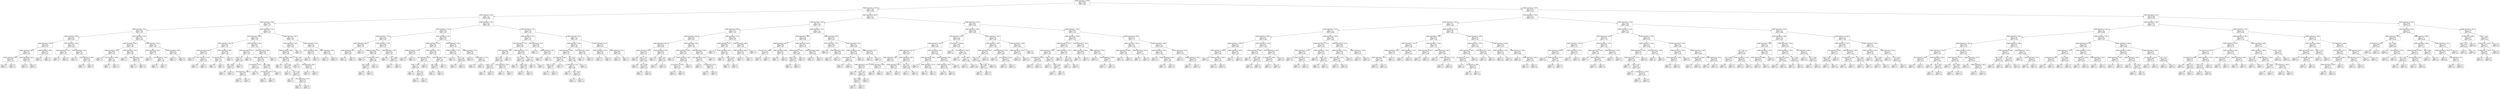 digraph Tree {
node [shape=box] ;
0 [label="NMHC_measured <= 1079.0\nmse = 50.662\nsamples = 2141\nvalue = 9.258"] ;
1 [label="NMHC_measured <= 832.5\nmse = 11.288\nsamples = 1631\nvalue = 6.044"] ;
0 -> 1 [labeldistance=2.5, labelangle=45, headlabel="True"] ;
2 [label="NMHC_measured <= 685.5\nmse = 2.78\nsamples = 921\nvalue = 3.488"] ;
1 -> 2 ;
3 [label="NMHC_measured <= 588.0\nmse = 0.832\nsamples = 479\nvalue = 2.117"] ;
2 -> 3 ;
4 [label="NMHC_measured <= 514.5\nmse = 0.281\nsamples = 204\nvalue = 1.249"] ;
3 -> 4 ;
5 [label="NMHC_measured <= 460.5\nmse = 0.067\nsamples = 82\nvalue = 0.697"] ;
4 -> 5 ;
6 [label="NMHC_measured <= 436.0\nmse = 0.025\nsamples = 32\nvalue = 0.451"] ;
5 -> 6 ;
7 [label="NMHC_measured <= 405.0\nmse = 0.01\nsamples = 15\nvalue = 0.304"] ;
6 -> 7 ;
8 [label="NMHC_measured <= 385.0\nmse = 0.002\nsamples = 5\nvalue = 0.162"] ;
7 -> 8 ;
9 [label="mse = -0.0\nsamples = 1\nvalue = 0.1"] ;
8 -> 9 ;
10 [label="mse = 0.0\nsamples = 4\nvalue = 0.2"] ;
8 -> 10 ;
11 [label="NMHC_measured <= 420.5\nmse = 0.002\nsamples = 10\nvalue = 0.36"] ;
7 -> 11 ;
12 [label="mse = 0.0\nsamples = 3\nvalue = 0.3"] ;
11 -> 12 ;
13 [label="mse = 0.0\nsamples = 7\nvalue = 0.4"] ;
11 -> 13 ;
14 [label="NMHC_measured <= 448.0\nmse = 0.001\nsamples = 17\nvalue = 0.584"] ;
6 -> 14 ;
15 [label="mse = 0.0\nsamples = 5\nvalue = 0.5"] ;
14 -> 15 ;
16 [label="mse = 0.0\nsamples = 12\nvalue = 0.6"] ;
14 -> 16 ;
17 [label="NMHC_measured <= 482.0\nmse = 0.018\nsamples = 50\nvalue = 0.883"] ;
5 -> 17 ;
18 [label="NMHC_measured <= 473.5\nmse = 0.002\nsamples = 16\nvalue = 0.731"] ;
17 -> 18 ;
19 [label="mse = 0.0\nsamples = 10\nvalue = 0.7"] ;
18 -> 19 ;
20 [label="mse = 0.0\nsamples = 6\nvalue = 0.8"] ;
18 -> 20 ;
21 [label="NMHC_measured <= 494.5\nmse = 0.006\nsamples = 34\nvalue = 0.973"] ;
17 -> 21 ;
22 [label="mse = 0.0\nsamples = 14\nvalue = 0.9"] ;
21 -> 22 ;
23 [label="NMHC_measured <= 504.5\nmse = 0.002\nsamples = 20\nvalue = 1.033"] ;
21 -> 23 ;
24 [label="mse = 0.0\nsamples = 12\nvalue = 1.0"] ;
23 -> 24 ;
25 [label="mse = -0.0\nsamples = 8\nvalue = 1.1"] ;
23 -> 25 ;
26 [label="NMHC_measured <= 556.0\nmse = 0.074\nsamples = 122\nvalue = 1.629"] ;
4 -> 26 ;
27 [label="NMHC_measured <= 532.5\nmse = 0.018\nsamples = 63\nvalue = 1.393"] ;
26 -> 27 ;
28 [label="NMHC_measured <= 523.0\nmse = 0.003\nsamples = 25\nvalue = 1.259"] ;
27 -> 28 ;
29 [label="mse = 0.0\nsamples = 10\nvalue = 1.2"] ;
28 -> 29 ;
30 [label="NOx_measured <= 1028.0\nmse = 0.0\nsamples = 15\nvalue = 1.304"] ;
28 -> 30 ;
31 [label="mse = 0.0\nsamples = 1\nvalue = 1.4"] ;
30 -> 31 ;
32 [label="mse = -0.0\nsamples = 14\nvalue = 1.3"] ;
30 -> 32 ;
33 [label="NMHC_measured <= 540.5\nmse = 0.006\nsamples = 38\nvalue = 1.493"] ;
27 -> 33 ;
34 [label="mse = 0.0\nsamples = 14\nvalue = 1.4"] ;
33 -> 34 ;
35 [label="NMHC_measured <= 550.0\nmse = 0.002\nsamples = 24\nvalue = 1.541"] ;
33 -> 35 ;
36 [label="mse = -0.0\nsamples = 14\nvalue = 1.5"] ;
35 -> 36 ;
37 [label="mse = -0.0\nsamples = 10\nvalue = 1.6"] ;
35 -> 37 ;
38 [label="NMHC_measured <= 572.5\nmse = 0.01\nsamples = 59\nvalue = 1.882"] ;
26 -> 38 ;
39 [label="NMHC_measured <= 564.0\nmse = 0.002\nsamples = 24\nvalue = 1.77"] ;
38 -> 39 ;
40 [label="mse = 0.0\nsamples = 6\nvalue = 1.7"] ;
39 -> 40 ;
41 [label="NO2_measured <= 1143.5\nmse = 0.0\nsamples = 18\nvalue = 1.796"] ;
39 -> 41 ;
42 [label="mse = 0.0\nsamples = 17\nvalue = 1.8"] ;
41 -> 42 ;
43 [label="mse = -0.0\nsamples = 1\nvalue = 1.7"] ;
41 -> 43 ;
44 [label="NMHC_measured <= 580.5\nmse = 0.002\nsamples = 35\nvalue = 1.953"] ;
38 -> 44 ;
45 [label="mse = 0.0\nsamples = 14\nvalue = 1.9"] ;
44 -> 45 ;
46 [label="mse = -0.0\nsamples = 21\nvalue = 2.0"] ;
44 -> 46 ;
47 [label="NMHC_measured <= 642.5\nmse = 0.171\nsamples = 275\nvalue = 2.822"] ;
3 -> 47 ;
48 [label="NMHC_measured <= 615.5\nmse = 0.053\nsamples = 143\nvalue = 2.478"] ;
47 -> 48 ;
49 [label="NMHC_measured <= 603.0\nmse = 0.014\nsamples = 62\nvalue = 2.251"] ;
48 -> 49 ;
50 [label="NMHC_measured <= 595.5\nmse = 0.003\nsamples = 30\nvalue = 2.149"] ;
49 -> 50 ;
51 [label="mse = -0.0\nsamples = 15\nvalue = 2.1"] ;
50 -> 51 ;
52 [label="NO2_measured <= 1152.5\nmse = 0.0\nsamples = 15\nvalue = 2.205"] ;
50 -> 52 ;
53 [label="mse = 0.0\nsamples = 14\nvalue = 2.2"] ;
52 -> 53 ;
54 [label="mse = 0.0\nsamples = 1\nvalue = 2.3"] ;
52 -> 54 ;
55 [label="NMHC_measured <= 609.5\nmse = 0.002\nsamples = 32\nvalue = 2.359"] ;
49 -> 55 ;
56 [label="O3_measured <= 911.0\nmse = 0.001\nsamples = 15\nvalue = 2.314"] ;
55 -> 56 ;
57 [label="mse = 0.0\nsamples = 14\nvalue = 2.3"] ;
56 -> 57 ;
58 [label="mse = 0.0\nsamples = 1\nvalue = 2.4"] ;
56 -> 58 ;
59 [label="mse = -0.0\nsamples = 17\nvalue = 2.4"] ;
55 -> 59 ;
60 [label="NMHC_measured <= 629.5\nmse = 0.014\nsamples = 81\nvalue = 2.65"] ;
48 -> 60 ;
61 [label="NMHC_measured <= 623.5\nmse = 0.002\nsamples = 42\nvalue = 2.541"] ;
60 -> 61 ;
62 [label="temp <= 2.4\nmse = 0.0\nsamples = 26\nvalue = 2.503"] ;
61 -> 62 ;
63 [label="RH <= 46.35\nmse = 0.003\nsamples = 2\nvalue = 2.55"] ;
62 -> 63 ;
64 [label="mse = 0.0\nsamples = 1\nvalue = 2.5"] ;
63 -> 64 ;
65 [label="mse = 0.0\nsamples = 1\nvalue = 2.6"] ;
63 -> 65 ;
66 [label="mse = 0.0\nsamples = 24\nvalue = 2.5"] ;
62 -> 66 ;
67 [label="mse = 0.0\nsamples = 16\nvalue = 2.6"] ;
61 -> 67 ;
68 [label="NMHC_measured <= 636.5\nmse = 0.003\nsamples = 39\nvalue = 2.753"] ;
60 -> 68 ;
69 [label="NMHC_measured <= 635.5\nmse = 0.001\nsamples = 22\nvalue = 2.703"] ;
68 -> 69 ;
70 [label="CO_measured <= 813.0\nmse = 0.0\nsamples = 18\nvalue = 2.696"] ;
69 -> 70 ;
71 [label="NOx_measured <= 1338.5\nmse = 0.002\nsamples = 2\nvalue = 2.65"] ;
70 -> 71 ;
72 [label="mse = 0.0\nsamples = 1\nvalue = 2.6"] ;
71 -> 72 ;
73 [label="mse = -0.0\nsamples = 1\nvalue = 2.7"] ;
71 -> 73 ;
74 [label="mse = 0.0\nsamples = 16\nvalue = 2.7"] ;
70 -> 74 ;
75 [label="RH <= 60.9\nmse = 0.002\nsamples = 4\nvalue = 2.74"] ;
69 -> 75 ;
76 [label="CO_measured <= 817.5\nmse = 0.002\nsamples = 3\nvalue = 2.725"] ;
75 -> 76 ;
77 [label="mse = 0.0\nsamples = 1\nvalue = 2.8"] ;
76 -> 77 ;
78 [label="mse = -0.0\nsamples = 2\nvalue = 2.7"] ;
76 -> 78 ;
79 [label="mse = -0.0\nsamples = 1\nvalue = 2.8"] ;
75 -> 79 ;
80 [label="mse = 0.0\nsamples = 17\nvalue = 2.8"] ;
68 -> 80 ;
81 [label="NMHC_measured <= 661.5\nmse = 0.04\nsamples = 132\nvalue = 3.183"] ;
47 -> 81 ;
82 [label="NMHC_measured <= 655.5\nmse = 0.007\nsamples = 64\nvalue = 3.003"] ;
81 -> 82 ;
83 [label="NMHC_measured <= 649.5\nmse = 0.003\nsamples = 40\nvalue = 2.953"] ;
82 -> 83 ;
84 [label="NMHC_measured <= 648.5\nmse = 0.001\nsamples = 24\nvalue = 2.914"] ;
83 -> 84 ;
85 [label="mse = -0.0\nsamples = 17\nvalue = 2.9"] ;
84 -> 85 ;
86 [label="AH <= 0.38\nmse = 0.002\nsamples = 7\nvalue = 2.95"] ;
84 -> 86 ;
87 [label="mse = 0.0\nsamples = 2\nvalue = 2.9"] ;
86 -> 87 ;
88 [label="AH <= 0.49\nmse = 0.002\nsamples = 5\nvalue = 2.971"] ;
86 -> 88 ;
89 [label="mse = 0.0\nsamples = 2\nvalue = 3.0"] ;
88 -> 89 ;
90 [label="NO2_measured <= 1151.0\nmse = 0.002\nsamples = 3\nvalue = 2.933"] ;
88 -> 90 ;
91 [label="mse = -0.0\nsamples = 2\nvalue = 2.9"] ;
90 -> 91 ;
92 [label="mse = 0.0\nsamples = 1\nvalue = 3.0"] ;
90 -> 92 ;
93 [label="RH <= 63.8\nmse = 0.0\nsamples = 16\nvalue = 3.003"] ;
83 -> 93 ;
94 [label="mse = 0.0\nsamples = 11\nvalue = 3.0"] ;
93 -> 94 ;
95 [label="NOx_measured <= 998.5\nmse = 0.002\nsamples = 5\nvalue = 3.02"] ;
93 -> 95 ;
96 [label="mse = 0.0\nsamples = 4\nvalue = 3.0"] ;
95 -> 96 ;
97 [label="mse = 0.0\nsamples = 1\nvalue = 3.1"] ;
95 -> 97 ;
98 [label="mse = 0.0\nsamples = 24\nvalue = 3.1"] ;
82 -> 98 ;
99 [label="NMHC_measured <= 673.5\nmse = 0.01\nsamples = 68\nvalue = 3.36"] ;
81 -> 99 ;
100 [label="NMHC_measured <= 667.5\nmse = 0.002\nsamples = 31\nvalue = 3.275"] ;
99 -> 100 ;
101 [label="mse = 0.0\nsamples = 8\nvalue = 3.2"] ;
100 -> 101 ;
102 [label="mse = -0.0\nsamples = 23\nvalue = 3.3"] ;
100 -> 102 ;
103 [label="NMHC_measured <= 679.5\nmse = 0.002\nsamples = 37\nvalue = 3.448"] ;
99 -> 103 ;
104 [label="mse = 0.0\nsamples = 19\nvalue = 3.4"] ;
103 -> 104 ;
105 [label="mse = 0.0\nsamples = 18\nvalue = 3.5"] ;
103 -> 105 ;
106 [label="NMHC_measured <= 760.5\nmse = 0.714\nsamples = 442\nvalue = 4.951"] ;
2 -> 106 ;
107 [label="NMHC_measured <= 719.5\nmse = 0.153\nsamples = 220\nvalue = 4.197"] ;
106 -> 107 ;
108 [label="NMHC_measured <= 702.5\nmse = 0.031\nsamples = 106\nvalue = 3.833"] ;
107 -> 108 ;
109 [label="NMHC_measured <= 696.5\nmse = 0.008\nsamples = 58\nvalue = 3.702"] ;
108 -> 109 ;
110 [label="NMHC_measured <= 691.5\nmse = 0.002\nsamples = 34\nvalue = 3.636"] ;
109 -> 110 ;
111 [label="mse = 0.0\nsamples = 22\nvalue = 3.6"] ;
110 -> 111 ;
112 [label="mse = 0.0\nsamples = 12\nvalue = 3.7"] ;
110 -> 112 ;
113 [label="mse = -0.0\nsamples = 24\nvalue = 3.8"] ;
109 -> 113 ;
114 [label="NMHC_measured <= 713.5\nmse = 0.008\nsamples = 48\nvalue = 4.01"] ;
108 -> 114 ;
115 [label="NMHC_measured <= 707.5\nmse = 0.003\nsamples = 30\nvalue = 3.95"] ;
114 -> 115 ;
116 [label="mse = 0.0\nsamples = 14\nvalue = 3.9"] ;
115 -> 116 ;
117 [label="CO_measured <= 883.0\nmse = 0.0\nsamples = 16\nvalue = 3.995"] ;
115 -> 117 ;
118 [label="RH <= 45.05\nmse = 0.002\nsamples = 2\nvalue = 3.95"] ;
117 -> 118 ;
119 [label="mse = 0.0\nsamples = 1\nvalue = 4.0"] ;
118 -> 119 ;
120 [label="mse = -0.0\nsamples = 1\nvalue = 3.9"] ;
118 -> 120 ;
121 [label="mse = 0.0\nsamples = 14\nvalue = 4.0"] ;
117 -> 121 ;
122 [label="NMHC_measured <= 718.5\nmse = 0.001\nsamples = 18\nvalue = 4.108"] ;
114 -> 122 ;
123 [label="mse = 0.0\nsamples = 16\nvalue = 4.1"] ;
122 -> 123 ;
124 [label="AH <= 0.808\nmse = 0.002\nsamples = 2\nvalue = 4.167"] ;
122 -> 124 ;
125 [label="mse = 0.0\nsamples = 1\nvalue = 4.1"] ;
124 -> 125 ;
126 [label="mse = 0.0\nsamples = 1\nvalue = 4.2"] ;
124 -> 126 ;
127 [label="NMHC_measured <= 740.5\nmse = 0.046\nsamples = 114\nvalue = 4.511"] ;
107 -> 127 ;
128 [label="NMHC_measured <= 729.5\nmse = 0.011\nsamples = 67\nvalue = 4.371"] ;
127 -> 128 ;
129 [label="NMHC_measured <= 724.5\nmse = 0.002\nsamples = 31\nvalue = 4.26"] ;
128 -> 129 ;
130 [label="mse = -0.0\nsamples = 13\nvalue = 4.2"] ;
129 -> 130 ;
131 [label="mse = 0.0\nsamples = 18\nvalue = 4.3"] ;
129 -> 131 ;
132 [label="NMHC_measured <= 734.5\nmse = 0.003\nsamples = 36\nvalue = 4.441"] ;
128 -> 132 ;
133 [label="NOx_measured <= 963.5\nmse = 0.001\nsamples = 17\nvalue = 4.392"] ;
132 -> 133 ;
134 [label="temp <= 14.95\nmse = 0.0\nsamples = 16\nvalue = 4.397"] ;
133 -> 134 ;
135 [label="mse = 0.0\nsamples = 14\nvalue = 4.4"] ;
134 -> 135 ;
136 [label="AH <= 0.74\nmse = 0.002\nsamples = 2\nvalue = 4.367"] ;
134 -> 136 ;
137 [label="mse = 0.0\nsamples = 1\nvalue = 4.4"] ;
136 -> 137 ;
138 [label="mse = -0.0\nsamples = 1\nvalue = 4.3"] ;
136 -> 138 ;
139 [label="mse = 0.0\nsamples = 1\nvalue = 4.3"] ;
133 -> 139 ;
140 [label="NMHC_measured <= 735.5\nmse = 0.0\nsamples = 19\nvalue = 4.497"] ;
132 -> 140 ;
141 [label="RH <= 48.8\nmse = 0.002\nsamples = 2\nvalue = 4.45"] ;
140 -> 141 ;
142 [label="mse = 0.0\nsamples = 1\nvalue = 4.5"] ;
141 -> 142 ;
143 [label="mse = -0.0\nsamples = 1\nvalue = 4.4"] ;
141 -> 143 ;
144 [label="mse = 0.0\nsamples = 17\nvalue = 4.5"] ;
140 -> 144 ;
145 [label="NMHC_measured <= 750.5\nmse = 0.015\nsamples = 47\nvalue = 4.748"] ;
127 -> 145 ;
146 [label="NMHC_measured <= 745.5\nmse = 0.002\nsamples = 22\nvalue = 4.637"] ;
145 -> 146 ;
147 [label="mse = -0.0\nsamples = 13\nvalue = 4.6"] ;
146 -> 147 ;
148 [label="AH <= 1.04\nmse = 0.001\nsamples = 9\nvalue = 4.693"] ;
146 -> 148 ;
149 [label="mse = 0.0\nsamples = 8\nvalue = 4.7"] ;
148 -> 149 ;
150 [label="mse = -0.0\nsamples = 1\nvalue = 4.6"] ;
148 -> 150 ;
151 [label="NMHC_measured <= 755.5\nmse = 0.002\nsamples = 25\nvalue = 4.862"] ;
145 -> 151 ;
152 [label="mse = -0.0\nsamples = 8\nvalue = 4.8"] ;
151 -> 152 ;
153 [label="O3_measured <= 1178.0\nmse = 0.0\nsamples = 17\nvalue = 4.895"] ;
151 -> 153 ;
154 [label="mse = -0.0\nsamples = 16\nvalue = 4.9"] ;
153 -> 154 ;
155 [label="mse = 0.0\nsamples = 1\nvalue = 4.8"] ;
153 -> 155 ;
156 [label="NMHC_measured <= 795.5\nmse = 0.178\nsamples = 222\nvalue = 5.678"] ;
106 -> 156 ;
157 [label="NMHC_measured <= 781.5\nmse = 0.037\nsamples = 113\nvalue = 5.297"] ;
156 -> 157 ;
158 [label="NMHC_measured <= 770.5\nmse = 0.014\nsamples = 68\nvalue = 5.169"] ;
157 -> 158 ;
159 [label="NMHC_measured <= 766.5\nmse = 0.004\nsamples = 25\nvalue = 5.03"] ;
158 -> 159 ;
160 [label="RH <= 29.5\nmse = 0.002\nsamples = 15\nvalue = 4.996"] ;
159 -> 160 ;
161 [label="temp <= 13.7\nmse = 0.002\nsamples = 3\nvalue = 4.925"] ;
160 -> 161 ;
162 [label="mse = -0.0\nsamples = 2\nvalue = 4.9"] ;
161 -> 162 ;
163 [label="mse = 0.0\nsamples = 1\nvalue = 5.0"] ;
161 -> 163 ;
164 [label="NO2_measured <= 1230.0\nmse = 0.001\nsamples = 12\nvalue = 5.01"] ;
160 -> 164 ;
165 [label="mse = 0.0\nsamples = 11\nvalue = 5.0"] ;
164 -> 165 ;
166 [label="mse = -0.0\nsamples = 1\nvalue = 5.1"] ;
164 -> 166 ;
167 [label="mse = 0.0\nsamples = 10\nvalue = 5.1"] ;
159 -> 167 ;
168 [label="NMHC_measured <= 775.5\nmse = 0.004\nsamples = 43\nvalue = 5.244"] ;
158 -> 168 ;
169 [label="RH <= 63.35\nmse = 0.001\nsamples = 21\nvalue = 5.188"] ;
168 -> 169 ;
170 [label="mse = -0.0\nsamples = 15\nvalue = 5.2"] ;
169 -> 170 ;
171 [label="temp <= 9.6\nmse = 0.002\nsamples = 6\nvalue = 5.16"] ;
169 -> 171 ;
172 [label="mse = 0.0\nsamples = 2\nvalue = 5.1"] ;
171 -> 172 ;
173 [label="mse = 0.0\nsamples = 4\nvalue = 5.2"] ;
171 -> 173 ;
174 [label="RH <= 71.05\nmse = 0.0\nsamples = 22\nvalue = 5.297"] ;
168 -> 174 ;
175 [label="mse = -0.0\nsamples = 21\nvalue = 5.3"] ;
174 -> 175 ;
176 [label="mse = -0.0\nsamples = 1\nvalue = 5.2"] ;
174 -> 176 ;
177 [label="NMHC_measured <= 785.5\nmse = 0.006\nsamples = 45\nvalue = 5.497"] ;
157 -> 177 ;
178 [label="mse = 0.0\nsamples = 15\nvalue = 5.4"] ;
177 -> 178 ;
179 [label="NMHC_measured <= 790.5\nmse = 0.002\nsamples = 30\nvalue = 5.544"] ;
177 -> 179 ;
180 [label="mse = -0.0\nsamples = 17\nvalue = 5.5"] ;
179 -> 180 ;
181 [label="mse = 0.0\nsamples = 13\nvalue = 5.6"] ;
179 -> 181 ;
182 [label="NMHC_measured <= 813.5\nmse = 0.05\nsamples = 109\nvalue = 6.03"] ;
156 -> 182 ;
183 [label="NMHC_measured <= 805.5\nmse = 0.011\nsamples = 56\nvalue = 5.848"] ;
182 -> 183 ;
184 [label="NMHC_measured <= 800.5\nmse = 0.003\nsamples = 31\nvalue = 5.757"] ;
183 -> 184 ;
185 [label="NOx_measured <= 688.5\nmse = 0.001\nsamples = 15\nvalue = 5.708"] ;
184 -> 185 ;
186 [label="temp <= 14.35\nmse = 0.002\nsamples = 2\nvalue = 5.75"] ;
185 -> 186 ;
187 [label="mse = 0.0\nsamples = 1\nvalue = 5.8"] ;
186 -> 187 ;
188 [label="mse = -0.0\nsamples = 1\nvalue = 5.7"] ;
186 -> 188 ;
189 [label="mse = 0.0\nsamples = 13\nvalue = 5.7"] ;
185 -> 189 ;
190 [label="RH <= 70.9\nmse = 0.001\nsamples = 16\nvalue = 5.808"] ;
184 -> 190 ;
191 [label="CO_measured <= 1123.0\nmse = 0.0\nsamples = 15\nvalue = 5.804"] ;
190 -> 191 ;
192 [label="mse = 0.0\nsamples = 13\nvalue = 5.8"] ;
191 -> 192 ;
193 [label="RH <= 61.45\nmse = 0.002\nsamples = 2\nvalue = 5.85"] ;
191 -> 193 ;
194 [label="mse = 0.0\nsamples = 1\nvalue = 5.9"] ;
193 -> 194 ;
195 [label="mse = 0.0\nsamples = 1\nvalue = 5.8"] ;
193 -> 195 ;
196 [label="mse = -0.0\nsamples = 1\nvalue = 5.9"] ;
190 -> 196 ;
197 [label="NMHC_measured <= 809.5\nmse = 0.002\nsamples = 25\nvalue = 5.943"] ;
183 -> 197 ;
198 [label="mse = -0.0\nsamples = 12\nvalue = 5.9"] ;
197 -> 198 ;
199 [label="mse = -0.0\nsamples = 13\nvalue = 6.0"] ;
197 -> 199 ;
200 [label="NMHC_measured <= 823.5\nmse = 0.012\nsamples = 53\nvalue = 6.242"] ;
182 -> 200 ;
201 [label="NMHC_measured <= 818.5\nmse = 0.002\nsamples = 31\nvalue = 6.161"] ;
200 -> 201 ;
202 [label="mse = 0.0\nsamples = 14\nvalue = 6.1"] ;
201 -> 202 ;
203 [label="mse = 0.0\nsamples = 17\nvalue = 6.2"] ;
201 -> 203 ;
204 [label="NMHC_measured <= 827.0\nmse = 0.002\nsamples = 22\nvalue = 6.36"] ;
200 -> 204 ;
205 [label="mse = 0.0\nsamples = 9\nvalue = 6.3"] ;
204 -> 205 ;
206 [label="mse = -0.0\nsamples = 13\nvalue = 6.4"] ;
204 -> 206 ;
207 [label="NMHC_measured <= 939.077\nmse = 2.667\nsamples = 710\nvalue = 9.392"] ;
1 -> 207 ;
208 [label="NMHC_measured <= 888.5\nmse = 0.51\nsamples = 289\nvalue = 7.705"] ;
207 -> 208 ;
209 [label="NMHC_measured <= 863.5\nmse = 0.143\nsamples = 151\nvalue = 7.118"] ;
208 -> 209 ;
210 [label="NMHC_measured <= 850.5\nmse = 0.042\nsamples = 82\nvalue = 6.815"] ;
209 -> 210 ;
211 [label="NMHC_measured <= 841.5\nmse = 0.013\nsamples = 43\nvalue = 6.658"] ;
210 -> 211 ;
212 [label="NMHC_measured <= 836.5\nmse = 0.002\nsamples = 20\nvalue = 6.55"] ;
211 -> 212 ;
213 [label="mse = 0.0\nsamples = 9\nvalue = 6.5"] ;
212 -> 213 ;
214 [label="temp <= 11.6\nmse = 0.001\nsamples = 11\nvalue = 6.594"] ;
212 -> 214 ;
215 [label="mse = -0.0\nsamples = 7\nvalue = 6.6"] ;
214 -> 215 ;
216 [label="AH <= 0.749\nmse = 0.002\nsamples = 4\nvalue = 6.575"] ;
214 -> 216 ;
217 [label="mse = 0.0\nsamples = 1\nvalue = 6.5"] ;
216 -> 217 ;
218 [label="mse = 0.0\nsamples = 3\nvalue = 6.6"] ;
216 -> 218 ;
219 [label="NMHC_measured <= 845.5\nmse = 0.002\nsamples = 23\nvalue = 6.757"] ;
211 -> 219 ;
220 [label="mse = -0.0\nsamples = 10\nvalue = 6.7"] ;
219 -> 220 ;
221 [label="temp <= 3.0\nmse = 0.001\nsamples = 13\nvalue = 6.791"] ;
219 -> 221 ;
222 [label="mse = 0.0\nsamples = 1\nvalue = 6.7"] ;
221 -> 222 ;
223 [label="mse = 0.0\nsamples = 12\nvalue = 6.8"] ;
221 -> 223 ;
224 [label="NMHC_measured <= 858.0\nmse = 0.007\nsamples = 39\nvalue = 7.018"] ;
210 -> 224 ;
225 [label="NMHC_measured <= 854.5\nmse = 0.002\nsamples = 21\nvalue = 6.944"] ;
224 -> 225 ;
226 [label="mse = -0.0\nsamples = 11\nvalue = 6.9"] ;
225 -> 226 ;
227 [label="NMHC_measured <= 855.5\nmse = 0.001\nsamples = 10\nvalue = 6.986"] ;
225 -> 227 ;
228 [label="O3_measured <= 1050.0\nmse = 0.002\nsamples = 4\nvalue = 6.967"] ;
227 -> 228 ;
229 [label="mse = 0.0\nsamples = 2\nvalue = 6.9"] ;
228 -> 229 ;
230 [label="mse = 0.0\nsamples = 2\nvalue = 7.0"] ;
228 -> 230 ;
231 [label="mse = 0.0\nsamples = 6\nvalue = 7.0"] ;
227 -> 231 ;
232 [label="NMHC_measured <= 859.5\nmse = 0.001\nsamples = 18\nvalue = 7.089"] ;
224 -> 232 ;
233 [label="NO2_measured <= 1182.0\nmse = 0.002\nsamples = 5\nvalue = 7.057"] ;
232 -> 233 ;
234 [label="mse = 0.0\nsamples = 2\nvalue = 7.0"] ;
233 -> 234 ;
235 [label="O3_measured <= 947.5\nmse = 0.002\nsamples = 3\nvalue = 7.08"] ;
233 -> 235 ;
236 [label="mse = 0.0\nsamples = 2\nvalue = 7.1"] ;
235 -> 236 ;
237 [label="mse = 0.0\nsamples = 1\nvalue = 7.0"] ;
235 -> 237 ;
238 [label="mse = 0.0\nsamples = 13\nvalue = 7.1"] ;
232 -> 238 ;
239 [label="NMHC_measured <= 875.5\nmse = 0.031\nsamples = 69\nvalue = 7.465"] ;
209 -> 239 ;
240 [label="NMHC_measured <= 867.5\nmse = 0.006\nsamples = 34\nvalue = 7.281"] ;
239 -> 240 ;
241 [label="mse = 0.0\nsamples = 13\nvalue = 7.2"] ;
240 -> 241 ;
242 [label="NMHC_measured <= 871.5\nmse = 0.002\nsamples = 21\nvalue = 7.336"] ;
240 -> 242 ;
243 [label="mse = -0.0\nsamples = 12\nvalue = 7.3"] ;
242 -> 243 ;
244 [label="temp <= 15.25\nmse = 0.001\nsamples = 9\nvalue = 7.383"] ;
242 -> 244 ;
245 [label="mse = -0.0\nsamples = 8\nvalue = 7.4"] ;
244 -> 245 ;
246 [label="mse = 0.0\nsamples = 1\nvalue = 7.3"] ;
244 -> 246 ;
247 [label="NMHC_measured <= 884.5\nmse = 0.006\nsamples = 35\nvalue = 7.603"] ;
239 -> 247 ;
248 [label="NMHC_measured <= 880.5\nmse = 0.002\nsamples = 23\nvalue = 7.558"] ;
247 -> 248 ;
249 [label="mse = 0.0\nsamples = 10\nvalue = 7.5"] ;
248 -> 249 ;
250 [label="mse = 0.0\nsamples = 13\nvalue = 7.6"] ;
248 -> 250 ;
251 [label="mse = 0.0\nsamples = 12\nvalue = 7.7"] ;
247 -> 251 ;
252 [label="NMHC_measured <= 913.5\nmse = 0.11\nsamples = 138\nvalue = 8.358"] ;
208 -> 252 ;
253 [label="NMHC_measured <= 900.5\nmse = 0.025\nsamples = 66\nvalue = 8.062"] ;
252 -> 253 ;
254 [label="NMHC_measured <= 892.5\nmse = 0.006\nsamples = 26\nvalue = 7.892"] ;
253 -> 254 ;
255 [label="O3_measured <= 1308.5\nmse = 0.001\nsamples = 9\nvalue = 7.791"] ;
254 -> 255 ;
256 [label="mse = 0.0\nsamples = 8\nvalue = 7.8"] ;
255 -> 256 ;
257 [label="mse = 0.0\nsamples = 1\nvalue = 7.7"] ;
255 -> 257 ;
258 [label="NMHC_measured <= 898.0\nmse = 0.002\nsamples = 17\nvalue = 7.931"] ;
254 -> 258 ;
259 [label="mse = 0.0\nsamples = 13\nvalue = 7.9"] ;
258 -> 259 ;
260 [label="mse = 0.0\nsamples = 4\nvalue = 8.0"] ;
258 -> 260 ;
261 [label="NMHC_measured <= 905.5\nmse = 0.007\nsamples = 40\nvalue = 8.175"] ;
253 -> 261 ;
262 [label="NMHC_measured <= 901.5\nmse = 0.0\nsamples = 19\nvalue = 8.096"] ;
261 -> 262 ;
263 [label="temp <= 8.3\nmse = 0.002\nsamples = 3\nvalue = 8.08"] ;
262 -> 263 ;
264 [label="mse = 0.0\nsamples = 1\nvalue = 8.0"] ;
263 -> 264 ;
265 [label="mse = 0.0\nsamples = 2\nvalue = 8.1"] ;
263 -> 265 ;
266 [label="mse = 0.0\nsamples = 16\nvalue = 8.1"] ;
262 -> 266 ;
267 [label="NMHC_measured <= 909.5\nmse = 0.002\nsamples = 21\nvalue = 8.239"] ;
261 -> 267 ;
268 [label="mse = 0.0\nsamples = 12\nvalue = 8.2"] ;
267 -> 268 ;
269 [label="mse = 0.0\nsamples = 9\nvalue = 8.3"] ;
267 -> 269 ;
270 [label="NMHC_measured <= 925.5\nmse = 0.036\nsamples = 72\nvalue = 8.623"] ;
252 -> 270 ;
271 [label="NMHC_measured <= 917.5\nmse = 0.008\nsamples = 38\nvalue = 8.477"] ;
270 -> 271 ;
272 [label="mse = -0.0\nsamples = 18\nvalue = 8.4"] ;
271 -> 272 ;
273 [label="NMHC_measured <= 921.5\nmse = 0.002\nsamples = 20\nvalue = 8.56"] ;
271 -> 273 ;
274 [label="mse = 0.0\nsamples = 8\nvalue = 8.5"] ;
273 -> 274 ;
275 [label="mse = 0.0\nsamples = 12\nvalue = 8.6"] ;
273 -> 275 ;
276 [label="NMHC_measured <= 933.5\nmse = 0.012\nsamples = 34\nvalue = 8.804"] ;
270 -> 276 ;
277 [label="NMHC_measured <= 929.5\nmse = 0.003\nsamples = 22\nvalue = 8.733"] ;
276 -> 277 ;
278 [label="CO_measured <= 1250.5\nmse = 0.0\nsamples = 12\nvalue = 8.695"] ;
277 -> 278 ;
279 [label="mse = -0.0\nsamples = 11\nvalue = 8.7"] ;
278 -> 279 ;
280 [label="mse = 0.0\nsamples = 1\nvalue = 8.6"] ;
278 -> 280 ;
281 [label="mse = -0.0\nsamples = 10\nvalue = 8.8"] ;
277 -> 281 ;
282 [label="NMHC_measured <= 937.0\nmse = 0.002\nsamples = 12\nvalue = 8.941"] ;
276 -> 282 ;
283 [label="mse = -0.0\nsamples = 7\nvalue = 8.9"] ;
282 -> 283 ;
284 [label="mse = 0.0\nsamples = 5\nvalue = 9.0"] ;
282 -> 284 ;
285 [label="NMHC_measured <= 1012.5\nmse = 0.893\nsamples = 421\nvalue = 10.535"] ;
207 -> 285 ;
286 [label="NMHC_measured <= 986.5\nmse = 0.183\nsamples = 299\nvalue = 10.024"] ;
285 -> 286 ;
287 [label="NO2_measured <= 1416.5\nmse = 0.115\nsamples = 244\nvalue = 9.878"] ;
286 -> 287 ;
288 [label="NMHC_measured <= 964.5\nmse = 0.137\nsamples = 101\nvalue = 9.604"] ;
287 -> 288 ;
289 [label="NMHC_measured <= 952.5\nmse = 0.04\nsamples = 54\nvalue = 9.323"] ;
288 -> 289 ;
290 [label="NMHC_measured <= 945.5\nmse = 0.01\nsamples = 28\nvalue = 9.158"] ;
289 -> 290 ;
291 [label="NMHC_measured <= 941.5\nmse = 0.003\nsamples = 14\nvalue = 9.07"] ;
290 -> 291 ;
292 [label="mse = 0.0\nsamples = 5\nvalue = 9.0"] ;
291 -> 292 ;
293 [label="temp <= 5.9\nmse = 0.001\nsamples = 9\nvalue = 9.107"] ;
291 -> 293 ;
294 [label="AH <= 0.546\nmse = 0.003\nsamples = 2\nvalue = 9.15"] ;
293 -> 294 ;
295 [label="mse = 0.0\nsamples = 1\nvalue = 9.2"] ;
294 -> 295 ;
296 [label="mse = 0.0\nsamples = 1\nvalue = 9.1"] ;
294 -> 296 ;
297 [label="mse = -0.0\nsamples = 7\nvalue = 9.1"] ;
293 -> 297 ;
298 [label="NMHC_measured <= 949.5\nmse = 0.002\nsamples = 14\nvalue = 9.24"] ;
290 -> 298 ;
299 [label="mse = 0.0\nsamples = 9\nvalue = 9.2"] ;
298 -> 299 ;
300 [label="mse = -0.0\nsamples = 5\nvalue = 9.3"] ;
298 -> 300 ;
301 [label="NMHC_measured <= 960.5\nmse = 0.007\nsamples = 26\nvalue = 9.512"] ;
289 -> 301 ;
302 [label="NMHC_measured <= 957.0\nmse = 0.003\nsamples = 14\nvalue = 9.45"] ;
301 -> 302 ;
303 [label="mse = 0.0\nsamples = 7\nvalue = 9.4"] ;
302 -> 303 ;
304 [label="mse = 0.0\nsamples = 7\nvalue = 9.5"] ;
302 -> 304 ;
305 [label="RH <= 15.1\nmse = 0.001\nsamples = 12\nvalue = 9.594"] ;
301 -> 305 ;
306 [label="mse = 0.0\nsamples = 1\nvalue = 9.5"] ;
305 -> 306 ;
307 [label="mse = 0.0\nsamples = 11\nvalue = 9.6"] ;
305 -> 307 ;
308 [label="NMHC_measured <= 975.5\nmse = 0.034\nsamples = 47\nvalue = 9.961"] ;
288 -> 308 ;
309 [label="NMHC_measured <= 968.5\nmse = 0.006\nsamples = 22\nvalue = 9.774"] ;
308 -> 309 ;
310 [label="mse = 0.0\nsamples = 10\nvalue = 9.7"] ;
309 -> 310 ;
311 [label="NMHC_measured <= 971.5\nmse = 0.002\nsamples = 12\nvalue = 9.844"] ;
309 -> 311 ;
312 [label="mse = -0.0\nsamples = 5\nvalue = 9.8"] ;
311 -> 312 ;
313 [label="mse = -0.0\nsamples = 7\nvalue = 9.9"] ;
311 -> 313 ;
314 [label="NMHC_measured <= 983.5\nmse = 0.007\nsamples = 25\nvalue = 10.105"] ;
308 -> 314 ;
315 [label="NMHC_measured <= 979.5\nmse = 0.002\nsamples = 17\nvalue = 10.048"] ;
314 -> 315 ;
316 [label="mse = 0.0\nsamples = 8\nvalue = 10.0"] ;
315 -> 316 ;
317 [label="mse = 0.0\nsamples = 9\nvalue = 10.1"] ;
315 -> 317 ;
318 [label="mse = 0.0\nsamples = 8\nvalue = 10.2"] ;
314 -> 318 ;
319 [label="O3_measured <= 1000.953\nmse = 0.002\nsamples = 143\nvalue = 10.08"] ;
287 -> 319 ;
320 [label="mse = 0.0\nsamples = 1\nvalue = 9.4"] ;
319 -> 320 ;
321 [label="NO2_measured <= 1432.0\nmse = 0.0\nsamples = 142\nvalue = 10.083"] ;
319 -> 321 ;
322 [label="mse = 0.0\nsamples = 1\nvalue = 10.0"] ;
321 -> 322 ;
323 [label="temp <= 18.023\nmse = 0.0\nsamples = 141\nvalue = 10.083"] ;
321 -> 323 ;
324 [label="mse = 0.0\nsamples = 2\nvalue = 10.1"] ;
323 -> 324 ;
325 [label="mse = 0.0\nsamples = 139\nvalue = 10.083"] ;
323 -> 325 ;
326 [label="NMHC_measured <= 1002.5\nmse = 0.045\nsamples = 55\nvalue = 10.591"] ;
286 -> 326 ;
327 [label="NMHC_measured <= 994.5\nmse = 0.014\nsamples = 33\nvalue = 10.449"] ;
326 -> 327 ;
328 [label="NMHC_measured <= 991.0\nmse = 0.003\nsamples = 17\nvalue = 10.323"] ;
327 -> 328 ;
329 [label="temp <= 9.75\nmse = 0.0\nsamples = 12\nvalue = 10.295"] ;
328 -> 329 ;
330 [label="RH <= 38.9\nmse = 0.002\nsamples = 2\nvalue = 10.25"] ;
329 -> 330 ;
331 [label="mse = 0.0\nsamples = 1\nvalue = 10.3"] ;
330 -> 331 ;
332 [label="mse = -0.0\nsamples = 1\nvalue = 10.2"] ;
330 -> 332 ;
333 [label="mse = 0.0\nsamples = 10\nvalue = 10.3"] ;
329 -> 333 ;
334 [label="mse = -0.0\nsamples = 5\nvalue = 10.4"] ;
328 -> 334 ;
335 [label="NMHC_measured <= 997.5\nmse = 0.002\nsamples = 16\nvalue = 10.543"] ;
327 -> 335 ;
336 [label="mse = 0.0\nsamples = 8\nvalue = 10.5"] ;
335 -> 336 ;
337 [label="O3_measured <= 1530.0\nmse = 0.001\nsamples = 8\nvalue = 10.594"] ;
335 -> 337 ;
338 [label="mse = 0.0\nsamples = 7\nvalue = 10.6"] ;
337 -> 338 ;
339 [label="mse = 0.0\nsamples = 1\nvalue = 10.5"] ;
337 -> 339 ;
340 [label="NMHC_measured <= 1008.5\nmse = 0.007\nsamples = 22\nvalue = 10.824"] ;
326 -> 340 ;
341 [label="NMHC_measured <= 1005.5\nmse = 0.002\nsamples = 10\nvalue = 10.744"] ;
340 -> 341 ;
342 [label="mse = 0.0\nsamples = 6\nvalue = 10.7"] ;
341 -> 342 ;
343 [label="mse = -0.0\nsamples = 4\nvalue = 10.8"] ;
341 -> 343 ;
344 [label="mse = -0.0\nsamples = 12\nvalue = 10.9"] ;
340 -> 344 ;
345 [label="NMHC_measured <= 1044.5\nmse = 0.302\nsamples = 122\nvalue = 11.86"] ;
285 -> 345 ;
346 [label="NMHC_measured <= 1028.0\nmse = 0.064\nsamples = 59\nvalue = 11.337"] ;
345 -> 346 ;
347 [label="NMHC_measured <= 1021.0\nmse = 0.016\nsamples = 34\nvalue = 11.145"] ;
346 -> 347 ;
348 [label="NMHC_measured <= 1015.5\nmse = 0.005\nsamples = 19\nvalue = 11.052"] ;
347 -> 348 ;
349 [label="O3_measured <= 1320.5\nmse = 0.001\nsamples = 9\nvalue = 10.993"] ;
348 -> 349 ;
350 [label="mse = 0.0\nsamples = 8\nvalue = 11.0"] ;
349 -> 350 ;
351 [label="mse = -0.0\nsamples = 1\nvalue = 10.9"] ;
349 -> 351 ;
352 [label="temp <= 11.75\nmse = 0.001\nsamples = 10\nvalue = 11.115"] ;
348 -> 352 ;
353 [label="mse = 0.0\nsamples = 6\nvalue = 11.1"] ;
352 -> 353 ;
354 [label="temp <= 14.4\nmse = 0.002\nsamples = 4\nvalue = 11.14"] ;
352 -> 354 ;
355 [label="mse = 0.0\nsamples = 1\nvalue = 11.2"] ;
354 -> 355 ;
356 [label="mse = -0.0\nsamples = 3\nvalue = 11.1"] ;
354 -> 356 ;
357 [label="NMHC_measured <= 1023.5\nmse = 0.003\nsamples = 15\nvalue = 11.27"] ;
347 -> 357 ;
358 [label="mse = 0.0\nsamples = 5\nvalue = 11.2"] ;
357 -> 358 ;
359 [label="RH <= 28.1\nmse = 0.001\nsamples = 10\nvalue = 11.308"] ;
357 -> 359 ;
360 [label="mse = 0.0\nsamples = 1\nvalue = 11.4"] ;
359 -> 360 ;
361 [label="mse = -0.0\nsamples = 9\nvalue = 11.3"] ;
359 -> 361 ;
362 [label="NMHC_measured <= 1033.0\nmse = 0.018\nsamples = 25\nvalue = 11.581"] ;
346 -> 362 ;
363 [label="NMHC_measured <= 1030.5\nmse = 0.002\nsamples = 10\nvalue = 11.447"] ;
362 -> 363 ;
364 [label="mse = -0.0\nsamples = 5\nvalue = 11.4"] ;
363 -> 364 ;
365 [label="mse = 0.0\nsamples = 5\nvalue = 11.5"] ;
363 -> 365 ;
366 [label="NMHC_measured <= 1038.0\nmse = 0.007\nsamples = 15\nvalue = 11.673"] ;
362 -> 366 ;
367 [label="mse = 0.0\nsamples = 8\nvalue = 11.6"] ;
366 -> 367 ;
368 [label="NMHC_measured <= 1040.5\nmse = 0.002\nsamples = 7\nvalue = 11.76"] ;
366 -> 368 ;
369 [label="mse = 0.0\nsamples = 3\nvalue = 11.7"] ;
368 -> 369 ;
370 [label="mse = 0.0\nsamples = 4\nvalue = 11.8"] ;
368 -> 370 ;
371 [label="NMHC_measured <= 1058.0\nmse = 0.078\nsamples = 63\nvalue = 12.3"] ;
345 -> 371 ;
372 [label="NMHC_measured <= 1051.0\nmse = 0.011\nsamples = 21\nvalue = 12.003"] ;
371 -> 372 ;
373 [label="NMHC_measured <= 1048.5\nmse = 0.002\nsamples = 14\nvalue = 11.925"] ;
372 -> 373 ;
374 [label="mse = -0.0\nsamples = 11\nvalue = 11.9"] ;
373 -> 374 ;
375 [label="mse = 0.0\nsamples = 3\nvalue = 12.0"] ;
373 -> 375 ;
376 [label="NMHC_measured <= 1055.0\nmse = 0.002\nsamples = 7\nvalue = 12.119"] ;
372 -> 376 ;
377 [label="mse = 0.0\nsamples = 5\nvalue = 12.1"] ;
376 -> 377 ;
378 [label="mse = 0.0\nsamples = 2\nvalue = 12.2"] ;
376 -> 378 ;
379 [label="NMHC_measured <= 1068.5\nmse = 0.025\nsamples = 42\nvalue = 12.498"] ;
371 -> 379 ;
380 [label="NMHC_measured <= 1062.5\nmse = 0.005\nsamples = 24\nvalue = 12.389"] ;
379 -> 380 ;
381 [label="mse = -0.0\nsamples = 8\nvalue = 12.3"] ;
380 -> 381 ;
382 [label="NMHC_measured <= 1065.5\nmse = 0.002\nsamples = 16\nvalue = 12.432"] ;
380 -> 382 ;
383 [label="mse = 0.0\nsamples = 10\nvalue = 12.4"] ;
382 -> 383 ;
384 [label="mse = 0.0\nsamples = 6\nvalue = 12.5"] ;
382 -> 384 ;
385 [label="NMHC_measured <= 1073.0\nmse = 0.007\nsamples = 18\nvalue = 12.674"] ;
379 -> 385 ;
386 [label="mse = 0.0\nsamples = 9\nvalue = 12.6"] ;
385 -> 386 ;
387 [label="NMHC_measured <= 1075.5\nmse = 0.002\nsamples = 9\nvalue = 12.755"] ;
385 -> 387 ;
388 [label="mse = 0.0\nsamples = 4\nvalue = 12.7"] ;
387 -> 388 ;
389 [label="mse = 0.0\nsamples = 5\nvalue = 12.8"] ;
387 -> 389 ;
390 [label="NMHC_measured <= 1354.5\nmse = 36.997\nsamples = 510\nvalue = 19.615"] ;
0 -> 390 [labeldistance=2.5, labelangle=-45, headlabel="False"] ;
391 [label="NMHC_measured <= 1205.0\nmse = 5.672\nsamples = 374\nvalue = 16.578"] ;
390 -> 391 ;
392 [label="NMHC_measured <= 1143.5\nmse = 1.317\nsamples = 214\nvalue = 14.834"] ;
391 -> 392 ;
393 [label="NMHC_measured <= 1111.5\nmse = 0.37\nsamples = 107\nvalue = 13.859"] ;
392 -> 393 ;
394 [label="NMHC_measured <= 1095.5\nmse = 0.078\nsamples = 53\nvalue = 13.308"] ;
393 -> 394 ;
395 [label="NMHC_measured <= 1088.5\nmse = 0.021\nsamples = 30\nvalue = 13.093"] ;
394 -> 395 ;
396 [label="NMHC_measured <= 1082.5\nmse = 0.003\nsamples = 15\nvalue = 12.981"] ;
395 -> 396 ;
397 [label="mse = -0.0\nsamples = 5\nvalue = 12.9"] ;
396 -> 397 ;
398 [label="NMHC_measured <= 1085.5\nmse = 0.001\nsamples = 10\nvalue = 13.011"] ;
396 -> 398 ;
399 [label="mse = 0.0\nsamples = 8\nvalue = 13.0"] ;
398 -> 399 ;
400 [label="mse = 0.0\nsamples = 2\nvalue = 13.1"] ;
398 -> 400 ;
401 [label="NMHC_measured <= 1092.5\nmse = 0.002\nsamples = 15\nvalue = 13.256"] ;
395 -> 401 ;
402 [label="mse = -0.0\nsamples = 7\nvalue = 13.2"] ;
401 -> 402 ;
403 [label="mse = 0.0\nsamples = 8\nvalue = 13.3"] ;
401 -> 403 ;
404 [label="NMHC_measured <= 1103.0\nmse = 0.022\nsamples = 23\nvalue = 13.569"] ;
394 -> 404 ;
405 [label="NMHC_measured <= 1098.5\nmse = 0.004\nsamples = 13\nvalue = 13.45"] ;
404 -> 405 ;
406 [label="mse = -0.0\nsamples = 7\nvalue = 13.4"] ;
405 -> 406 ;
407 [label="temp <= 8.65\nmse = 0.001\nsamples = 6\nvalue = 13.511"] ;
405 -> 407 ;
408 [label="mse = 0.0\nsamples = 1\nvalue = 13.6"] ;
407 -> 408 ;
409 [label="mse = 0.0\nsamples = 5\nvalue = 13.5"] ;
407 -> 409 ;
410 [label="NMHC_measured <= 1109.0\nmse = 0.005\nsamples = 10\nvalue = 13.719"] ;
404 -> 410 ;
411 [label="O3_measured <= 1496.5\nmse = 0.002\nsamples = 6\nvalue = 13.67"] ;
410 -> 411 ;
412 [label="mse = 0.0\nsamples = 4\nvalue = 13.7"] ;
411 -> 412 ;
413 [label="mse = 0.0\nsamples = 2\nvalue = 13.6"] ;
411 -> 413 ;
414 [label="mse = -0.0\nsamples = 4\nvalue = 13.8"] ;
410 -> 414 ;
415 [label="NMHC_measured <= 1128.5\nmse = 0.082\nsamples = 54\nvalue = 14.385"] ;
393 -> 415 ;
416 [label="NMHC_measured <= 1121.5\nmse = 0.024\nsamples = 25\nvalue = 14.121"] ;
415 -> 416 ;
417 [label="NMHC_measured <= 1115.0\nmse = 0.004\nsamples = 13\nvalue = 13.967"] ;
416 -> 417 ;
418 [label="mse = 0.0\nsamples = 6\nvalue = 13.9"] ;
417 -> 418 ;
419 [label="NMHC_measured <= 1119.5\nmse = 0.002\nsamples = 7\nvalue = 14.02"] ;
417 -> 419 ;
420 [label="mse = 0.0\nsamples = 5\nvalue = 14.0"] ;
419 -> 420 ;
421 [label="mse = 0.0\nsamples = 2\nvalue = 14.1"] ;
419 -> 421 ;
422 [label="NMHC_measured <= 1125.0\nmse = 0.003\nsamples = 12\nvalue = 14.252"] ;
416 -> 422 ;
423 [label="mse = 0.0\nsamples = 5\nvalue = 14.2"] ;
422 -> 423 ;
424 [label="temp <= 17.2\nmse = 0.001\nsamples = 7\nvalue = 14.31"] ;
422 -> 424 ;
425 [label="mse = -0.0\nsamples = 6\nvalue = 14.3"] ;
424 -> 425 ;
426 [label="mse = -0.0\nsamples = 1\nvalue = 14.4"] ;
424 -> 426 ;
427 [label="NMHC_measured <= 1137.5\nmse = 0.019\nsamples = 29\nvalue = 14.613"] ;
415 -> 427 ;
428 [label="NMHC_measured <= 1134.5\nmse = 0.006\nsamples = 18\nvalue = 14.518"] ;
427 -> 428 ;
429 [label="NMHC_measured <= 1131.5\nmse = 0.002\nsamples = 12\nvalue = 14.465"] ;
428 -> 429 ;
430 [label="mse = 0.0\nsamples = 4\nvalue = 14.4"] ;
429 -> 430 ;
431 [label="mse = -0.0\nsamples = 8\nvalue = 14.5"] ;
429 -> 431 ;
432 [label="mse = 0.0\nsamples = 6\nvalue = 14.6"] ;
428 -> 432 ;
433 [label="NMHC_measured <= 1140.5\nmse = 0.002\nsamples = 11\nvalue = 14.771"] ;
427 -> 433 ;
434 [label="mse = 0.0\nsamples = 5\nvalue = 14.7"] ;
433 -> 434 ;
435 [label="mse = 0.0\nsamples = 6\nvalue = 14.8"] ;
433 -> 435 ;
436 [label="NMHC_measured <= 1176.5\nmse = 0.339\nsamples = 107\nvalue = 15.821"] ;
392 -> 436 ;
437 [label="NMHC_measured <= 1160.5\nmse = 0.082\nsamples = 56\nvalue = 15.368"] ;
436 -> 437 ;
438 [label="NMHC_measured <= 1153.5\nmse = 0.025\nsamples = 26\nvalue = 15.098"] ;
437 -> 438 ;
439 [label="NMHC_measured <= 1150.5\nmse = 0.008\nsamples = 19\nvalue = 15.0"] ;
438 -> 439 ;
440 [label="NMHC_measured <= 1147.5\nmse = 0.002\nsamples = 12\nvalue = 14.935"] ;
439 -> 440 ;
441 [label="mse = 0.0\nsamples = 6\nvalue = 14.9"] ;
440 -> 441 ;
442 [label="mse = -0.0\nsamples = 6\nvalue = 15.0"] ;
440 -> 442 ;
443 [label="mse = -0.0\nsamples = 7\nvalue = 15.1"] ;
439 -> 443 ;
444 [label="NMHC_measured <= 1155.5\nmse = 0.001\nsamples = 7\nvalue = 15.293"] ;
438 -> 444 ;
445 [label="mse = 0.0\nsamples = 1\nvalue = 15.2"] ;
444 -> 445 ;
446 [label="mse = 0.0\nsamples = 6\nvalue = 15.3"] ;
444 -> 446 ;
447 [label="NMHC_measured <= 1165.5\nmse = 0.015\nsamples = 30\nvalue = 15.6"] ;
437 -> 447 ;
448 [label="NMHC_measured <= 1162.5\nmse = 0.002\nsamples = 13\nvalue = 15.468"] ;
447 -> 448 ;
449 [label="mse = 0.0\nsamples = 4\nvalue = 15.4"] ;
448 -> 449 ;
450 [label="mse = 0.0\nsamples = 9\nvalue = 15.5"] ;
448 -> 450 ;
451 [label="NMHC_measured <= 1168.5\nmse = 0.005\nsamples = 17\nvalue = 15.683"] ;
447 -> 451 ;
452 [label="mse = 0.0\nsamples = 8\nvalue = 15.6"] ;
451 -> 452 ;
453 [label="NMHC_measured <= 1171.0\nmse = 0.002\nsamples = 9\nvalue = 15.732"] ;
451 -> 453 ;
454 [label="mse = 0.0\nsamples = 5\nvalue = 15.7"] ;
453 -> 454 ;
455 [label="mse = 0.0\nsamples = 4\nvalue = 15.8"] ;
453 -> 455 ;
456 [label="NMHC_measured <= 1190.5\nmse = 0.069\nsamples = 51\nvalue = 16.401"] ;
436 -> 456 ;
457 [label="NMHC_measured <= 1185.0\nmse = 0.02\nsamples = 19\nvalue = 16.115"] ;
456 -> 457 ;
458 [label="NMHC_measured <= 1181.5\nmse = 0.006\nsamples = 10\nvalue = 16.012"] ;
457 -> 458 ;
459 [label="O3_measured <= 1424.5\nmse = 0.002\nsamples = 7\nvalue = 15.96"] ;
458 -> 459 ;
460 [label="mse = 0.0\nsamples = 3\nvalue = 16.0"] ;
459 -> 460 ;
461 [label="O3_measured <= 1694.5\nmse = 0.002\nsamples = 4\nvalue = 15.92"] ;
459 -> 461 ;
462 [label="mse = 0.0\nsamples = 3\nvalue = 15.9"] ;
461 -> 462 ;
463 [label="mse = 0.0\nsamples = 1\nvalue = 16.0"] ;
461 -> 463 ;
464 [label="mse = 0.0\nsamples = 3\nvalue = 16.1"] ;
458 -> 464 ;
465 [label="NMHC_measured <= 1187.5\nmse = 0.002\nsamples = 9\nvalue = 16.264"] ;
457 -> 465 ;
466 [label="mse = 0.0\nsamples = 4\nvalue = 16.2"] ;
465 -> 466 ;
467 [label="mse = 0.0\nsamples = 5\nvalue = 16.3"] ;
465 -> 467 ;
468 [label="NMHC_measured <= 1196.5\nmse = 0.019\nsamples = 32\nvalue = 16.577"] ;
456 -> 468 ;
469 [label="NMHC_measured <= 1194.0\nmse = 0.002\nsamples = 14\nvalue = 16.44"] ;
468 -> 469 ;
470 [label="mse = -0.0\nsamples = 8\nvalue = 16.4"] ;
469 -> 470 ;
471 [label="mse = 0.0\nsamples = 6\nvalue = 16.5"] ;
469 -> 471 ;
472 [label="NMHC_measured <= 1199.0\nmse = 0.003\nsamples = 18\nvalue = 16.692"] ;
468 -> 472 ;
473 [label="mse = 0.0\nsamples = 5\nvalue = 16.6"] ;
472 -> 473 ;
474 [label="NMHC_measured <= 1202.5\nmse = 0.001\nsamples = 13\nvalue = 16.716"] ;
472 -> 474 ;
475 [label="mse = 0.0\nsamples = 10\nvalue = 16.7"] ;
474 -> 475 ;
476 [label="mse = -0.0\nsamples = 3\nvalue = 16.8"] ;
474 -> 476 ;
477 [label="NMHC_measured <= 1276.0\nmse = 2.248\nsamples = 160\nvalue = 18.843"] ;
391 -> 477 ;
478 [label="NMHC_measured <= 1234.5\nmse = 0.347\nsamples = 102\nvalue = 17.833"] ;
477 -> 478 ;
479 [label="NMHC_measured <= 1220.5\nmse = 0.094\nsamples = 52\nvalue = 17.375"] ;
478 -> 479 ;
480 [label="NMHC_measured <= 1214.0\nmse = 0.027\nsamples = 27\nvalue = 17.107"] ;
479 -> 480 ;
481 [label="NMHC_measured <= 1208.5\nmse = 0.008\nsamples = 14\nvalue = 16.978"] ;
480 -> 481 ;
482 [label="mse = -0.0\nsamples = 7\nvalue = 16.9"] ;
481 -> 482 ;
483 [label="NMHC_measured <= 1211.5\nmse = 0.002\nsamples = 7\nvalue = 17.064"] ;
481 -> 483 ;
484 [label="mse = 0.0\nsamples = 3\nvalue = 17.0"] ;
483 -> 484 ;
485 [label="mse = 0.0\nsamples = 4\nvalue = 17.1"] ;
483 -> 485 ;
486 [label="NMHC_measured <= 1217.5\nmse = 0.002\nsamples = 13\nvalue = 17.272"] ;
480 -> 486 ;
487 [label="mse = 0.0\nsamples = 5\nvalue = 17.2"] ;
486 -> 487 ;
488 [label="mse = 0.0\nsamples = 8\nvalue = 17.3"] ;
486 -> 488 ;
489 [label="NMHC_measured <= 1228.5\nmse = 0.025\nsamples = 25\nvalue = 17.63"] ;
479 -> 489 ;
490 [label="NMHC_measured <= 1223.5\nmse = 0.007\nsamples = 15\nvalue = 17.491"] ;
489 -> 490 ;
491 [label="mse = -0.0\nsamples = 7\nvalue = 17.4"] ;
490 -> 491 ;
492 [label="NMHC_measured <= 1225.5\nmse = 0.002\nsamples = 8\nvalue = 17.554"] ;
490 -> 492 ;
493 [label="mse = 0.0\nsamples = 3\nvalue = 17.5"] ;
492 -> 493 ;
494 [label="mse = 0.0\nsamples = 5\nvalue = 17.6"] ;
492 -> 494 ;
495 [label="NMHC_measured <= 1232.0\nmse = 0.002\nsamples = 10\nvalue = 17.776"] ;
489 -> 495 ;
496 [label="mse = 0.0\nsamples = 3\nvalue = 17.7"] ;
495 -> 496 ;
497 [label="mse = -0.0\nsamples = 7\nvalue = 17.8"] ;
495 -> 497 ;
498 [label="NMHC_measured <= 1249.5\nmse = 0.131\nsamples = 50\nvalue = 18.347"] ;
478 -> 498 ;
499 [label="NMHC_measured <= 1244.5\nmse = 0.017\nsamples = 24\nvalue = 18.062"] ;
498 -> 499 ;
500 [label="NMHC_measured <= 1240.5\nmse = 0.005\nsamples = 17\nvalue = 18.0"] ;
499 -> 500 ;
501 [label="NMHC_measured <= 1237.0\nmse = 0.002\nsamples = 11\nvalue = 17.967"] ;
500 -> 501 ;
502 [label="mse = 0.0\nsamples = 2\nvalue = 17.9"] ;
501 -> 502 ;
503 [label="RH <= 41.45\nmse = 0.001\nsamples = 9\nvalue = 17.984"] ;
501 -> 503 ;
504 [label="mse = 0.0\nsamples = 1\nvalue = 17.9"] ;
503 -> 504 ;
505 [label="O3_measured <= 1370.0\nmse = 0.001\nsamples = 8\nvalue = 17.994"] ;
503 -> 505 ;
506 [label="mse = 0.0\nsamples = 1\nvalue = 17.9"] ;
505 -> 506 ;
507 [label="mse = 0.0\nsamples = 7\nvalue = 18.0"] ;
505 -> 507 ;
508 [label="mse = -0.0\nsamples = 6\nvalue = 18.1"] ;
500 -> 508 ;
509 [label="NMHC_measured <= 1246.5\nmse = 0.002\nsamples = 7\nvalue = 18.26"] ;
499 -> 509 ;
510 [label="mse = 0.0\nsamples = 3\nvalue = 18.2"] ;
509 -> 510 ;
511 [label="mse = -0.0\nsamples = 4\nvalue = 18.3"] ;
509 -> 511 ;
512 [label="NMHC_measured <= 1258.0\nmse = 0.042\nsamples = 26\nvalue = 18.709"] ;
498 -> 512 ;
513 [label="NMHC_measured <= 1255.5\nmse = 0.005\nsamples = 12\nvalue = 18.507"] ;
512 -> 513 ;
514 [label="NMHC_measured <= 1252.0\nmse = 0.002\nsamples = 9\nvalue = 18.47"] ;
513 -> 514 ;
515 [label="mse = 0.0\nsamples = 3\nvalue = 18.4"] ;
514 -> 515 ;
516 [label="mse = -0.0\nsamples = 6\nvalue = 18.5"] ;
514 -> 516 ;
517 [label="mse = -0.0\nsamples = 3\nvalue = 18.6"] ;
513 -> 517 ;
518 [label="NMHC_measured <= 1266.0\nmse = 0.017\nsamples = 14\nvalue = 18.858"] ;
512 -> 518 ;
519 [label="O3_measured <= 1566.0\nmse = 0.002\nsamples = 8\nvalue = 18.777"] ;
518 -> 519 ;
520 [label="mse = 0.0\nsamples = 2\nvalue = 18.7"] ;
519 -> 520 ;
521 [label="mse = 0.0\nsamples = 6\nvalue = 18.8"] ;
519 -> 521 ;
522 [label="NMHC_measured <= 1272.0\nmse = 0.006\nsamples = 6\nvalue = 19.033"] ;
518 -> 522 ;
523 [label="mse = 0.0\nsamples = 5\nvalue = 19.0"] ;
522 -> 523 ;
524 [label="mse = -0.0\nsamples = 1\nvalue = 19.2"] ;
522 -> 524 ;
525 [label="NMHC_measured <= 1318.0\nmse = 0.726\nsamples = 58\nvalue = 20.588"] ;
477 -> 525 ;
526 [label="NMHC_measured <= 1296.0\nmse = 0.142\nsamples = 35\nvalue = 19.928"] ;
525 -> 526 ;
527 [label="NMHC_measured <= 1286.5\nmse = 0.04\nsamples = 20\nvalue = 19.641"] ;
526 -> 527 ;
528 [label="RH <= 55.8\nmse = 0.012\nsamples = 8\nvalue = 19.446"] ;
527 -> 528 ;
529 [label="AH <= 0.568\nmse = 0.003\nsamples = 3\nvalue = 19.55"] ;
528 -> 529 ;
530 [label="mse = 0.0\nsamples = 1\nvalue = 19.6"] ;
529 -> 530 ;
531 [label="mse = -0.0\nsamples = 2\nvalue = 19.5"] ;
529 -> 531 ;
532 [label="NMHC_measured <= 1279.0\nmse = 0.002\nsamples = 5\nvalue = 19.357"] ;
528 -> 532 ;
533 [label="mse = 0.0\nsamples = 3\nvalue = 19.3"] ;
532 -> 533 ;
534 [label="mse = 0.0\nsamples = 2\nvalue = 19.4"] ;
532 -> 534 ;
535 [label="NMHC_measured <= 1292.5\nmse = 0.006\nsamples = 12\nvalue = 19.8"] ;
527 -> 535 ;
536 [label="NMHC_measured <= 1289.5\nmse = 0.002\nsamples = 8\nvalue = 19.755"] ;
535 -> 536 ;
537 [label="mse = 0.0\nsamples = 4\nvalue = 19.7"] ;
536 -> 537 ;
538 [label="mse = 0.0\nsamples = 4\nvalue = 19.8"] ;
536 -> 538 ;
539 [label="mse = 0.0\nsamples = 4\nvalue = 19.9"] ;
535 -> 539 ;
540 [label="NMHC_measured <= 1306.0\nmse = 0.047\nsamples = 15\nvalue = 20.275"] ;
526 -> 540 ;
541 [label="NMHC_measured <= 1300.5\nmse = 0.007\nsamples = 9\nvalue = 20.12"] ;
540 -> 541 ;
542 [label="O3_measured <= 1835.0\nmse = 0.001\nsamples = 7\nvalue = 20.083"] ;
541 -> 542 ;
543 [label="mse = 0.0\nsamples = 6\nvalue = 20.1"] ;
542 -> 543 ;
544 [label="mse = 0.0\nsamples = 1\nvalue = 20.0"] ;
542 -> 544 ;
545 [label="AH <= 0.761\nmse = 0.002\nsamples = 2\nvalue = 20.267"] ;
541 -> 545 ;
546 [label="mse = 0.0\nsamples = 1\nvalue = 20.2"] ;
545 -> 546 ;
547 [label="mse = 0.0\nsamples = 1\nvalue = 20.3"] ;
545 -> 547 ;
548 [label="NO2_measured <= 1683.0\nmse = 0.007\nsamples = 6\nvalue = 20.533"] ;
540 -> 548 ;
549 [label="mse = -0.0\nsamples = 3\nvalue = 20.6"] ;
548 -> 549 ;
550 [label="AH <= 1.049\nmse = 0.003\nsamples = 3\nvalue = 20.45"] ;
548 -> 550 ;
551 [label="mse = 0.0\nsamples = 1\nvalue = 20.4"] ;
550 -> 551 ;
552 [label="mse = 0.0\nsamples = 2\nvalue = 20.5"] ;
550 -> 552 ;
553 [label="NMHC_measured <= 1335.5\nmse = 0.125\nsamples = 23\nvalue = 21.485"] ;
525 -> 553 ;
554 [label="NMHC_measured <= 1327.5\nmse = 0.029\nsamples = 10\nvalue = 21.161"] ;
553 -> 554 ;
555 [label="NOx_measured <= 613.5\nmse = 0.004\nsamples = 5\nvalue = 21.02"] ;
554 -> 555 ;
556 [label="temp <= 19.3\nmse = 0.001\nsamples = 4\nvalue = 20.986"] ;
555 -> 556 ;
557 [label="mse = 0.0\nsamples = 3\nvalue = 21.0"] ;
556 -> 557 ;
558 [label="mse = -0.0\nsamples = 1\nvalue = 20.9"] ;
556 -> 558 ;
559 [label="mse = 0.0\nsamples = 1\nvalue = 21.1"] ;
555 -> 559 ;
560 [label="NMHC_measured <= 1332.5\nmse = 0.005\nsamples = 5\nvalue = 21.338"] ;
554 -> 560 ;
561 [label="CO_measured <= 1402.0\nmse = 0.002\nsamples = 2\nvalue = 21.267"] ;
560 -> 561 ;
562 [label="mse = 0.0\nsamples = 1\nvalue = 21.3"] ;
561 -> 562 ;
563 [label="mse = 0.0\nsamples = 1\nvalue = 21.2"] ;
561 -> 563 ;
564 [label="RH <= 64.35\nmse = 0.002\nsamples = 3\nvalue = 21.38"] ;
560 -> 564 ;
565 [label="mse = 0.0\nsamples = 2\nvalue = 21.4"] ;
564 -> 565 ;
566 [label="mse = 0.0\nsamples = 1\nvalue = 21.3"] ;
564 -> 566 ;
567 [label="NMHC_measured <= 1343.5\nmse = 0.04\nsamples = 13\nvalue = 21.762"] ;
553 -> 567 ;
568 [label="NMHC_measured <= 1338.5\nmse = 0.006\nsamples = 6\nvalue = 21.591"] ;
567 -> 568 ;
569 [label="mse = 0.0\nsamples = 2\nvalue = 21.5"] ;
568 -> 569 ;
570 [label="AH <= 0.928\nmse = 0.002\nsamples = 4\nvalue = 21.643"] ;
568 -> 570 ;
571 [label="mse = 0.0\nsamples = 2\nvalue = 21.7"] ;
570 -> 571 ;
572 [label="mse = -0.0\nsamples = 2\nvalue = 21.6"] ;
570 -> 572 ;
573 [label="NMHC_measured <= 1349.0\nmse = 0.011\nsamples = 7\nvalue = 21.95"] ;
567 -> 573 ;
574 [label="mse = 0.0\nsamples = 3\nvalue = 21.8"] ;
573 -> 574 ;
575 [label="AH <= 0.621\nmse = 0.001\nsamples = 4\nvalue = 22.014"] ;
573 -> 575 ;
576 [label="mse = 0.0\nsamples = 1\nvalue = 22.1"] ;
575 -> 576 ;
577 [label="mse = 0.0\nsamples = 3\nvalue = 22.0"] ;
575 -> 577 ;
578 [label="NMHC_measured <= 1601.0\nmse = 30.898\nsamples = 136\nvalue = 27.652"] ;
390 -> 578 ;
579 [label="NMHC_measured <= 1459.0\nmse = 6.611\nsamples = 112\nvalue = 25.795"] ;
578 -> 579 ;
580 [label="NMHC_measured <= 1407.5\nmse = 1.132\nsamples = 68\nvalue = 23.888"] ;
579 -> 580 ;
581 [label="NMHC_measured <= 1384.5\nmse = 0.328\nsamples = 42\nvalue = 23.209"] ;
580 -> 581 ;
582 [label="NMHC_measured <= 1368.5\nmse = 0.105\nsamples = 25\nvalue = 22.744"] ;
581 -> 582 ;
583 [label="NMHC_measured <= 1360.5\nmse = 0.016\nsamples = 10\nvalue = 22.379"] ;
582 -> 583 ;
584 [label="NOx_measured <= 434.5\nmse = 0.002\nsamples = 3\nvalue = 22.24"] ;
583 -> 584 ;
585 [label="mse = 0.0\nsamples = 1\nvalue = 22.3"] ;
584 -> 585 ;
586 [label="mse = 0.0\nsamples = 2\nvalue = 22.2"] ;
584 -> 586 ;
587 [label="NMHC_measured <= 1364.0\nmse = 0.007\nsamples = 7\nvalue = 22.456"] ;
583 -> 587 ;
588 [label="mse = 0.0\nsamples = 5\nvalue = 22.4"] ;
587 -> 588 ;
589 [label="RH <= 54.15\nmse = 0.002\nsamples = 2\nvalue = 22.567"] ;
587 -> 589 ;
590 [label="mse = 0.0\nsamples = 1\nvalue = 22.5"] ;
589 -> 590 ;
591 [label="mse = -0.0\nsamples = 1\nvalue = 22.6"] ;
589 -> 591 ;
592 [label="NMHC_measured <= 1376.5\nmse = 0.022\nsamples = 15\nvalue = 22.977"] ;
582 -> 592 ;
593 [label="NMHC_measured <= 1372.5\nmse = 0.007\nsamples = 8\nvalue = 22.833"] ;
592 -> 593 ;
594 [label="mse = 0.0\nsamples = 2\nvalue = 22.7"] ;
593 -> 594 ;
595 [label="RH <= 49.95\nmse = 0.002\nsamples = 6\nvalue = 22.871"] ;
593 -> 595 ;
596 [label="mse = 0.0\nsamples = 1\nvalue = 22.8"] ;
595 -> 596 ;
597 [label="mse = -0.0\nsamples = 5\nvalue = 22.9"] ;
595 -> 597 ;
598 [label="NMHC_measured <= 1378.5\nmse = 0.008\nsamples = 7\nvalue = 23.077"] ;
592 -> 598 ;
599 [label="mse = 0.0\nsamples = 3\nvalue = 23.0"] ;
598 -> 599 ;
600 [label="NMHC_measured <= 1381.5\nmse = 0.002\nsamples = 4\nvalue = 23.167"] ;
598 -> 600 ;
601 [label="mse = 0.0\nsamples = 2\nvalue = 23.1"] ;
600 -> 601 ;
602 [label="mse = 0.0\nsamples = 2\nvalue = 23.2"] ;
600 -> 602 ;
603 [label="NMHC_measured <= 1396.5\nmse = 0.08\nsamples = 17\nvalue = 23.715"] ;
581 -> 603 ;
604 [label="NMHC_measured <= 1389.5\nmse = 0.011\nsamples = 7\nvalue = 23.459"] ;
603 -> 604 ;
605 [label="RH <= 59.25\nmse = 0.002\nsamples = 3\nvalue = 23.333"] ;
604 -> 605 ;
606 [label="mse = 0.0\nsamples = 2\nvalue = 23.3"] ;
605 -> 606 ;
607 [label="mse = 0.0\nsamples = 1\nvalue = 23.4"] ;
605 -> 607 ;
608 [label="RH <= 59.3\nmse = 0.002\nsamples = 4\nvalue = 23.527"] ;
604 -> 608 ;
609 [label="mse = 0.0\nsamples = 3\nvalue = 23.5"] ;
608 -> 609 ;
610 [label="mse = -0.0\nsamples = 1\nvalue = 23.6"] ;
608 -> 610 ;
611 [label="NMHC_measured <= 1401.0\nmse = 0.01\nsamples = 10\nvalue = 23.988"] ;
603 -> 611 ;
612 [label="mse = 0.0\nsamples = 2\nvalue = 23.8"] ;
611 -> 612 ;
613 [label="NMHC_measured <= 1405.5\nmse = 0.002\nsamples = 8\nvalue = 24.031"] ;
611 -> 613 ;
614 [label="mse = 0.0\nsamples = 6\nvalue = 24.0"] ;
613 -> 614 ;
615 [label="mse = -0.0\nsamples = 2\nvalue = 24.1"] ;
613 -> 615 ;
616 [label="NMHC_measured <= 1431.0\nmse = 0.293\nsamples = 26\nvalue = 25.09"] ;
580 -> 616 ;
617 [label="NMHC_measured <= 1417.5\nmse = 0.048\nsamples = 11\nvalue = 24.565"] ;
616 -> 617 ;
618 [label="NMHC_measured <= 1412.5\nmse = 0.014\nsamples = 5\nvalue = 24.343"] ;
617 -> 618 ;
619 [label="O3_measured <= 2002.0\nmse = 0.003\nsamples = 3\nvalue = 24.25"] ;
618 -> 619 ;
620 [label="mse = 0.0\nsamples = 2\nvalue = 24.2"] ;
619 -> 620 ;
621 [label="mse = 0.0\nsamples = 1\nvalue = 24.3"] ;
619 -> 621 ;
622 [label="RH <= 65.65\nmse = 0.002\nsamples = 2\nvalue = 24.467"] ;
618 -> 622 ;
623 [label="mse = 0.0\nsamples = 1\nvalue = 24.4"] ;
622 -> 623 ;
624 [label="mse = -0.0\nsamples = 1\nvalue = 24.5"] ;
622 -> 624 ;
625 [label="NMHC_measured <= 1423.0\nmse = 0.014\nsamples = 6\nvalue = 24.72"] ;
617 -> 625 ;
626 [label="NO2_measured <= 1628.5\nmse = 0.002\nsamples = 4\nvalue = 24.657"] ;
625 -> 626 ;
627 [label="mse = 0.0\nsamples = 2\nvalue = 24.7"] ;
626 -> 627 ;
628 [label="mse = 0.0\nsamples = 2\nvalue = 24.6"] ;
626 -> 628 ;
629 [label="NMHC_measured <= 1427.5\nmse = 0.009\nsamples = 2\nvalue = 24.867"] ;
625 -> 629 ;
630 [label="mse = 0.0\nsamples = 1\nvalue = 24.8"] ;
629 -> 630 ;
631 [label="mse = 0.0\nsamples = 1\nvalue = 25.0"] ;
629 -> 631 ;
632 [label="NMHC_measured <= 1444.0\nmse = 0.104\nsamples = 15\nvalue = 25.495"] ;
616 -> 632 ;
633 [label="NMHC_measured <= 1435.0\nmse = 0.015\nsamples = 9\nvalue = 25.254"] ;
632 -> 633 ;
634 [label="NMHC_measured <= 1433.0\nmse = 0.002\nsamples = 4\nvalue = 25.157"] ;
633 -> 634 ;
635 [label="mse = -0.0\nsamples = 2\nvalue = 25.1"] ;
634 -> 635 ;
636 [label="mse = -0.0\nsamples = 2\nvalue = 25.2"] ;
634 -> 636 ;
637 [label="NMHC_measured <= 1438.5\nmse = 0.006\nsamples = 5\nvalue = 25.367"] ;
633 -> 637 ;
638 [label="mse = 0.0\nsamples = 2\nvalue = 25.3"] ;
637 -> 638 ;
639 [label="RH <= 61.55\nmse = 0.002\nsamples = 3\nvalue = 25.433"] ;
637 -> 639 ;
640 [label="mse = 0.0\nsamples = 2\nvalue = 25.4"] ;
639 -> 640 ;
641 [label="mse = -0.0\nsamples = 1\nvalue = 25.5"] ;
639 -> 641 ;
642 [label="NMHC_measured <= 1452.5\nmse = 0.027\nsamples = 6\nvalue = 25.844"] ;
632 -> 642 ;
643 [label="O3_measured <= 1927.5\nmse = 0.002\nsamples = 3\nvalue = 25.733"] ;
642 -> 643 ;
644 [label="mse = 0.0\nsamples = 2\nvalue = 25.7"] ;
643 -> 644 ;
645 [label="mse = 0.0\nsamples = 1\nvalue = 25.8"] ;
643 -> 645 ;
646 [label="AH <= 0.777\nmse = 0.002\nsamples = 3\nvalue = 26.067"] ;
642 -> 646 ;
647 [label="mse = 0.0\nsamples = 1\nvalue = 26.0"] ;
646 -> 647 ;
648 [label="mse = 0.0\nsamples = 2\nvalue = 26.1"] ;
646 -> 648 ;
649 [label="NMHC_measured <= 1521.5\nmse = 2.188\nsamples = 44\nvalue = 28.436"] ;
579 -> 649 ;
650 [label="NMHC_measured <= 1487.5\nmse = 0.442\nsamples = 27\nvalue = 27.429"] ;
649 -> 650 ;
651 [label="NMHC_measured <= 1476.0\nmse = 0.138\nsamples = 15\nvalue = 26.776"] ;
650 -> 651 ;
652 [label="CO_measured <= 1520.5\nmse = 0.024\nsamples = 9\nvalue = 26.475"] ;
651 -> 652 ;
653 [label="O3_measured <= 1610.0\nmse = 0.005\nsamples = 4\nvalue = 26.3"] ;
652 -> 653 ;
654 [label="mse = 0.0\nsamples = 1\nvalue = 26.4"] ;
653 -> 654 ;
655 [label="temp <= 17.7\nmse = 0.002\nsamples = 3\nvalue = 26.267"] ;
653 -> 655 ;
656 [label="mse = 0.0\nsamples = 2\nvalue = 26.3"] ;
655 -> 656 ;
657 [label="mse = -0.0\nsamples = 1\nvalue = 26.2"] ;
655 -> 657 ;
658 [label="NMHC_measured <= 1472.0\nmse = 0.01\nsamples = 5\nvalue = 26.562"] ;
652 -> 658 ;
659 [label="temp <= 11.7\nmse = 0.002\nsamples = 4\nvalue = 26.529"] ;
658 -> 659 ;
660 [label="mse = 0.0\nsamples = 1\nvalue = 26.6"] ;
659 -> 660 ;
661 [label="mse = 0.0\nsamples = 3\nvalue = 26.5"] ;
659 -> 661 ;
662 [label="mse = -0.0\nsamples = 1\nvalue = 26.8"] ;
658 -> 662 ;
663 [label="NMHC_measured <= 1481.5\nmse = 0.008\nsamples = 6\nvalue = 27.178"] ;
651 -> 663 ;
664 [label="NMHC_measured <= 1479.0\nmse = 0.002\nsamples = 2\nvalue = 27.067"] ;
663 -> 664 ;
665 [label="mse = 0.0\nsamples = 1\nvalue = 27.0"] ;
664 -> 665 ;
666 [label="mse = 0.0\nsamples = 1\nvalue = 27.1"] ;
664 -> 666 ;
667 [label="NMHC_measured <= 1484.5\nmse = 0.002\nsamples = 4\nvalue = 27.233"] ;
663 -> 667 ;
668 [label="mse = -0.0\nsamples = 3\nvalue = 27.2"] ;
667 -> 668 ;
669 [label="mse = 0.0\nsamples = 1\nvalue = 27.3"] ;
667 -> 669 ;
670 [label="NMHC_measured <= 1508.5\nmse = 0.089\nsamples = 12\nvalue = 27.937"] ;
650 -> 670 ;
671 [label="NMHC_measured <= 1494.0\nmse = 0.032\nsamples = 10\nvalue = 27.818"] ;
670 -> 671 ;
672 [label="RH <= 43.8\nmse = 0.002\nsamples = 2\nvalue = 27.433"] ;
671 -> 672 ;
673 [label="mse = 0.0\nsamples = 1\nvalue = 27.4"] ;
672 -> 673 ;
674 [label="mse = -0.0\nsamples = 1\nvalue = 27.5"] ;
672 -> 674 ;
675 [label="NMHC_measured <= 1500.0\nmse = 0.01\nsamples = 8\nvalue = 27.879"] ;
671 -> 675 ;
676 [label="RH <= 69.25\nmse = 0.002\nsamples = 2\nvalue = 27.775"] ;
675 -> 676 ;
677 [label="mse = 0.0\nsamples = 1\nvalue = 27.8"] ;
676 -> 677 ;
678 [label="mse = -0.0\nsamples = 1\nvalue = 27.7"] ;
676 -> 678 ;
679 [label="NO2_measured <= 1858.0\nmse = 0.002\nsamples = 6\nvalue = 27.955"] ;
675 -> 679 ;
680 [label="mse = 0.0\nsamples = 3\nvalue = 28.0"] ;
679 -> 680 ;
681 [label="mse = -0.0\nsamples = 3\nvalue = 27.9"] ;
679 -> 681 ;
682 [label="RH <= 52.0\nmse = 0.002\nsamples = 2\nvalue = 28.46"] ;
670 -> 682 ;
683 [label="mse = 0.0\nsamples = 1\nvalue = 28.5"] ;
682 -> 683 ;
684 [label="mse = -0.0\nsamples = 1\nvalue = 28.4"] ;
682 -> 684 ;
685 [label="NMHC_measured <= 1549.5\nmse = 0.766\nsamples = 17\nvalue = 30.047"] ;
649 -> 685 ;
686 [label="NMHC_measured <= 1538.0\nmse = 0.087\nsamples = 8\nvalue = 29.214"] ;
685 -> 686 ;
687 [label="NMHC_measured <= 1529.0\nmse = 0.004\nsamples = 6\nvalue = 29.064"] ;
686 -> 687 ;
688 [label="mse = 0.0\nsamples = 2\nvalue = 29.0"] ;
687 -> 688 ;
689 [label="O3_measured <= 1859.0\nmse = 0.001\nsamples = 4\nvalue = 29.117"] ;
687 -> 689 ;
690 [label="mse = 0.0\nsamples = 1\nvalue = 29.2"] ;
689 -> 690 ;
691 [label="mse = 0.0\nsamples = 3\nvalue = 29.1"] ;
689 -> 691 ;
692 [label="temp <= 17.4\nmse = 0.002\nsamples = 2\nvalue = 29.767"] ;
686 -> 692 ;
693 [label="mse = 0.0\nsamples = 1\nvalue = 29.8"] ;
692 -> 693 ;
694 [label="mse = 0.0\nsamples = 1\nvalue = 29.7"] ;
692 -> 694 ;
695 [label="CO_measured <= 1658.0\nmse = 0.223\nsamples = 9\nvalue = 30.775"] ;
685 -> 695 ;
696 [label="NOx_measured <= 511.5\nmse = 0.063\nsamples = 7\nvalue = 30.621"] ;
695 -> 696 ;
697 [label="CO_measured <= 1649.5\nmse = 0.008\nsamples = 5\nvalue = 30.77"] ;
696 -> 697 ;
698 [label="NMHC_measured <= 1569.0\nmse = 0.002\nsamples = 4\nvalue = 30.744"] ;
697 -> 698 ;
699 [label="mse = 0.0\nsamples = 2\nvalue = 30.7"] ;
698 -> 699 ;
700 [label="mse = -0.0\nsamples = 2\nvalue = 30.8"] ;
698 -> 700 ;
701 [label="mse = 0.0\nsamples = 1\nvalue = 31.0"] ;
697 -> 701 ;
702 [label="NO2_measured <= 1777.0\nmse = 0.007\nsamples = 2\nvalue = 30.25"] ;
696 -> 702 ;
703 [label="mse = 0.0\nsamples = 1\nvalue = 30.1"] ;
702 -> 703 ;
704 [label="mse = 0.0\nsamples = 1\nvalue = 30.3"] ;
702 -> 704 ;
705 [label="NO2_measured <= 1927.5\nmse = 0.023\nsamples = 2\nvalue = 31.85"] ;
695 -> 705 ;
706 [label="mse = 0.0\nsamples = 1\nvalue = 32.0"] ;
705 -> 706 ;
707 [label="mse = -0.0\nsamples = 1\nvalue = 31.7"] ;
705 -> 707 ;
708 [label="NMHC_measured <= 1783.0\nmse = 35.495\nsamples = 24\nvalue = 38.447"] ;
578 -> 708 ;
709 [label="NMHC_measured <= 1652.5\nmse = 2.952\nsamples = 17\nvalue = 35.246"] ;
708 -> 709 ;
710 [label="NMHC_measured <= 1617.0\nmse = 0.185\nsamples = 6\nvalue = 33.062"] ;
709 -> 710 ;
711 [label="O3_measured <= 2103.5\nmse = 0.009\nsamples = 3\nvalue = 32.533"] ;
710 -> 711 ;
712 [label="mse = 0.0\nsamples = 2\nvalue = 32.6"] ;
711 -> 712 ;
713 [label="mse = -0.0\nsamples = 1\nvalue = 32.4"] ;
711 -> 713 ;
714 [label="AH <= 0.607\nmse = 0.022\nsamples = 3\nvalue = 33.38"] ;
710 -> 714 ;
715 [label="mse = 0.0\nsamples = 1\nvalue = 33.1"] ;
714 -> 715 ;
716 [label="NO2_measured <= 1925.0\nmse = 0.002\nsamples = 2\nvalue = 33.45"] ;
714 -> 716 ;
717 [label="mse = 0.0\nsamples = 1\nvalue = 33.4"] ;
716 -> 717 ;
718 [label="mse = -0.0\nsamples = 1\nvalue = 33.5"] ;
716 -> 718 ;
719 [label="NMHC_measured <= 1695.5\nmse = 0.76\nsamples = 11\nvalue = 36.338"] ;
709 -> 719 ;
720 [label="NMHC_measured <= 1682.5\nmse = 0.072\nsamples = 7\nvalue = 35.73"] ;
719 -> 720 ;
721 [label="NMHC_measured <= 1676.0\nmse = 0.011\nsamples = 4\nvalue = 35.571"] ;
720 -> 721 ;
722 [label="RH <= 60.05\nmse = 0.002\nsamples = 2\nvalue = 35.467"] ;
721 -> 722 ;
723 [label="mse = 0.0\nsamples = 1\nvalue = 35.5"] ;
722 -> 723 ;
724 [label="mse = -0.0\nsamples = 1\nvalue = 35.4"] ;
722 -> 724 ;
725 [label="NOx_measured <= 385.0\nmse = 0.002\nsamples = 2\nvalue = 35.65"] ;
721 -> 725 ;
726 [label="mse = 0.0\nsamples = 1\nvalue = 35.7"] ;
725 -> 726 ;
727 [label="mse = -0.0\nsamples = 1\nvalue = 35.6"] ;
725 -> 727 ;
728 [label="RH <= 59.05\nmse = 0.02\nsamples = 3\nvalue = 36.1"] ;
720 -> 728 ;
729 [label="mse = 0.0\nsamples = 1\nvalue = 36.3"] ;
728 -> 729 ;
730 [label="mse = 0.0\nsamples = 2\nvalue = 36.0"] ;
728 -> 730 ;
731 [label="NMHC_measured <= 1727.5\nmse = 0.266\nsamples = 4\nvalue = 37.35"] ;
719 -> 731 ;
732 [label="NMHC_measured <= 1705.5\nmse = 0.102\nsamples = 3\nvalue = 37.16"] ;
731 -> 732 ;
733 [label="mse = 0.0\nsamples = 1\nvalue = 36.6"] ;
732 -> 733 ;
734 [label="NOx_measured <= 372.5\nmse = 0.03\nsamples = 2\nvalue = 37.3"] ;
732 -> 734 ;
735 [label="mse = 0.0\nsamples = 1\nvalue = 37.6"] ;
734 -> 735 ;
736 [label="mse = -0.0\nsamples = 1\nvalue = 37.2"] ;
734 -> 736 ;
737 [label="mse = 0.0\nsamples = 1\nvalue = 38.3"] ;
731 -> 737 ;
738 [label="NMHC_measured <= 1917.5\nmse = 10.165\nsamples = 7\nvalue = 48.05"] ;
708 -> 738 ;
739 [label="O3_measured <= 2398.0\nmse = 0.816\nsamples = 3\nvalue = 44.033"] ;
738 -> 739 ;
740 [label="temp <= 12.3\nmse = 0.203\nsamples = 2\nvalue = 43.45"] ;
739 -> 740 ;
741 [label="mse = 0.0\nsamples = 1\nvalue = 43.0"] ;
740 -> 741 ;
742 [label="mse = -0.0\nsamples = 1\nvalue = 43.9"] ;
740 -> 742 ;
743 [label="mse = -0.0\nsamples = 1\nvalue = 45.2"] ;
739 -> 743 ;
744 [label="RH <= 75.45\nmse = 0.286\nsamples = 4\nvalue = 50.46"] ;
738 -> 744 ;
745 [label="O3_measured <= 2434.5\nmse = 0.007\nsamples = 3\nvalue = 50.725"] ;
744 -> 745 ;
746 [label="CO_measured <= 1750.5\nmse = 0.002\nsamples = 2\nvalue = 50.65"] ;
745 -> 746 ;
747 [label="mse = 0.0\nsamples = 1\nvalue = 50.7"] ;
746 -> 747 ;
748 [label="mse = -0.0\nsamples = 1\nvalue = 50.6"] ;
746 -> 748 ;
749 [label="mse = 0.0\nsamples = 1\nvalue = 50.8"] ;
745 -> 749 ;
750 [label="mse = -0.0\nsamples = 1\nvalue = 49.4"] ;
744 -> 750 ;
}